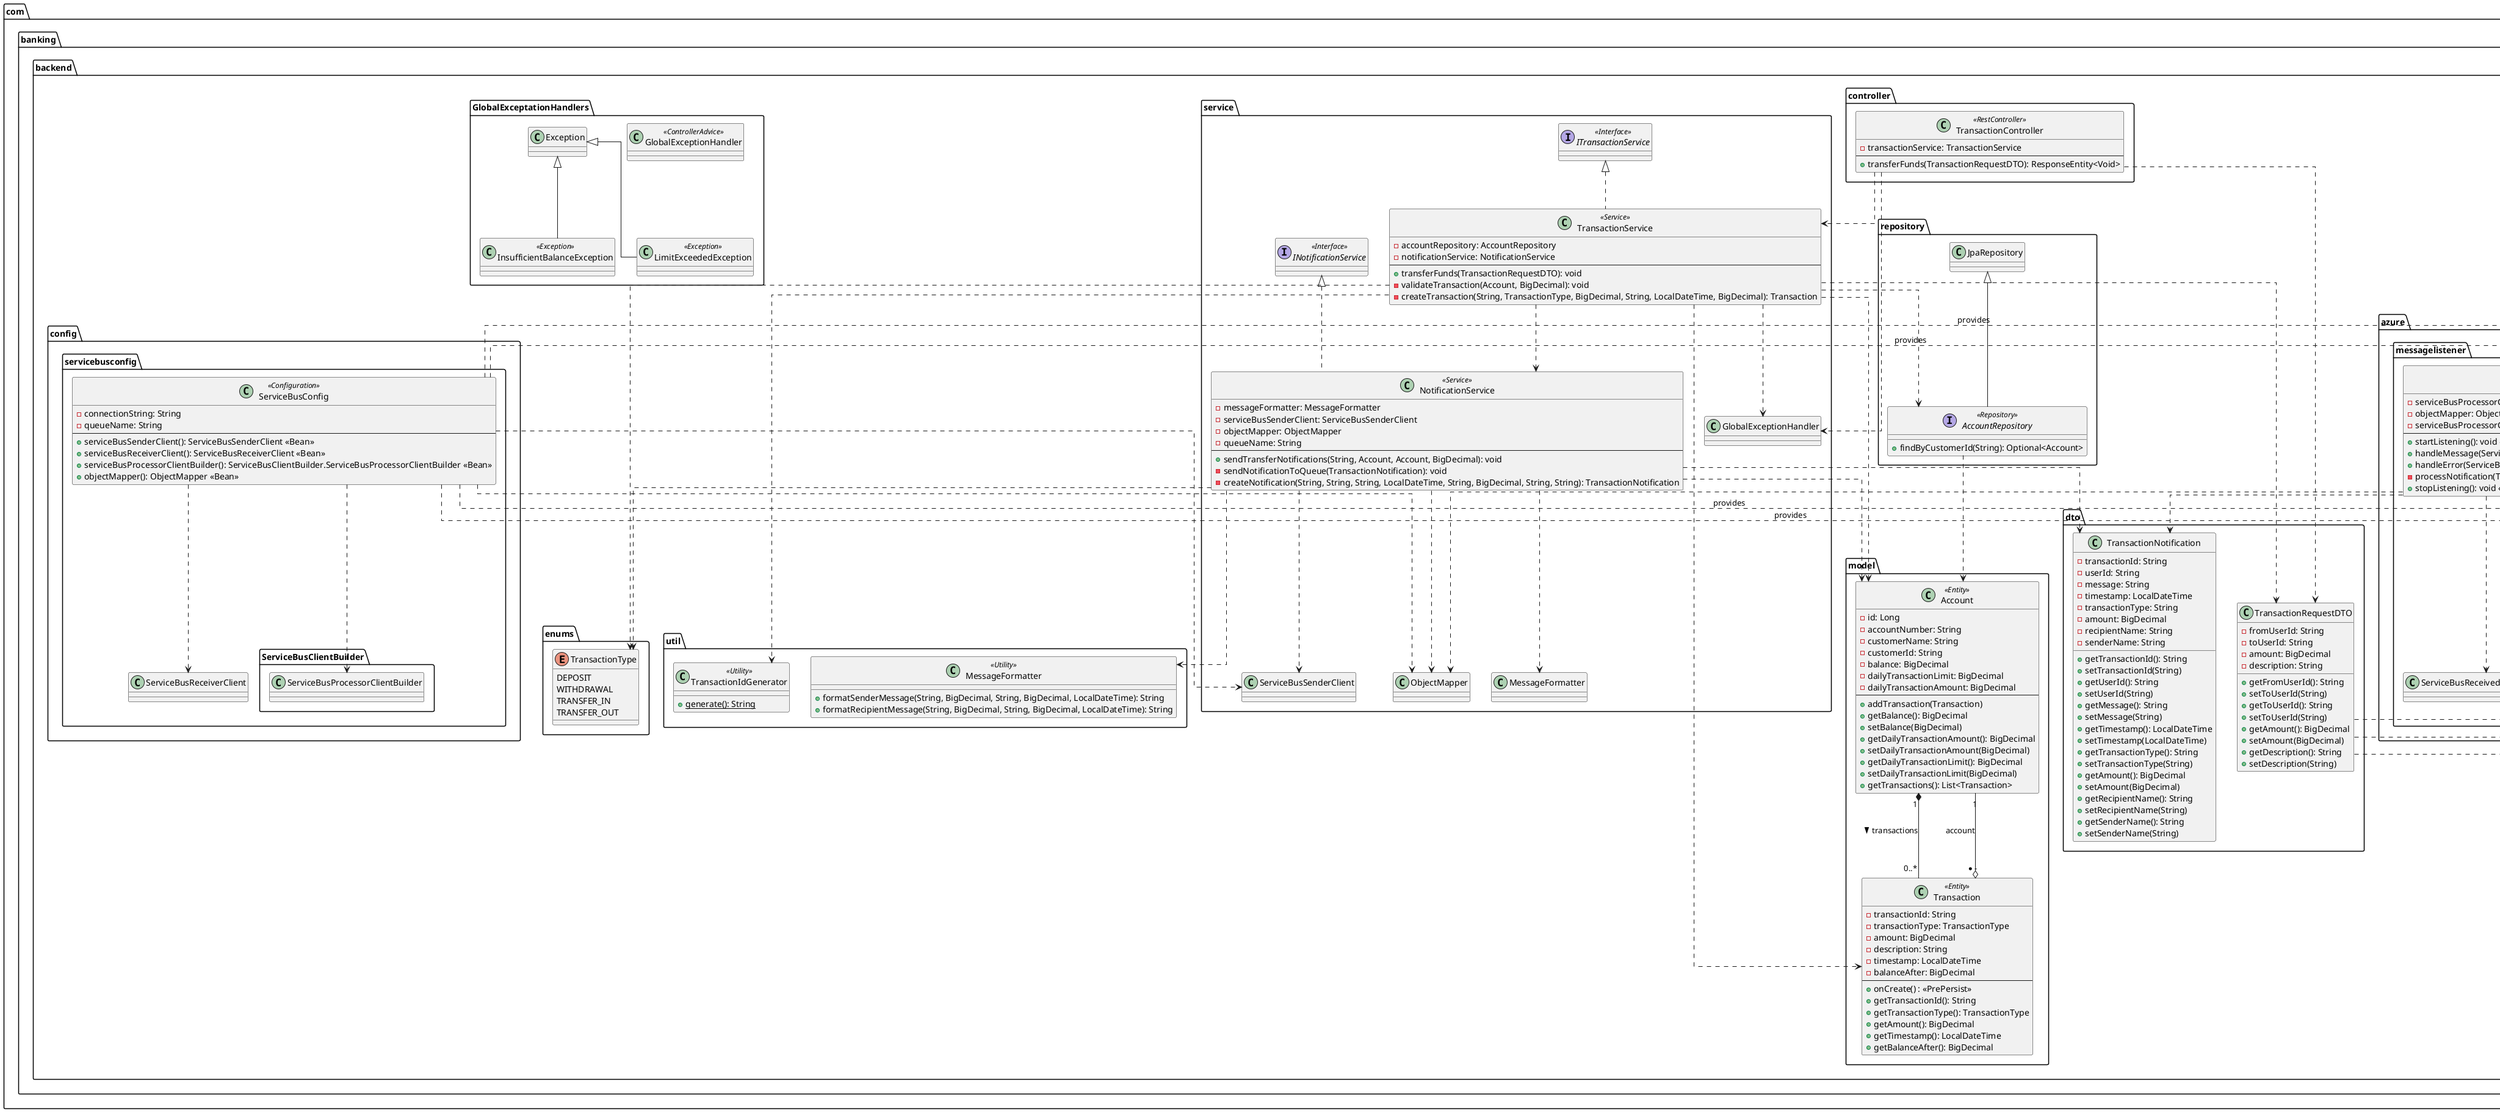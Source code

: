 @startuml
skinparam linetype ortho

' Enums
package com.banking.backend.enums {
  enum TransactionType {
    DEPOSIT
    WITHDRAWAL
    TRANSFER_IN
    TRANSFER_OUT
  }
}

' DTOs
package com.banking.backend.dto {
  class TransactionRequestDTO {
    - fromUserId: String
    - toUserId: String
    - amount: BigDecimal
    - description: String
    + getFromUserId(): String
    + setToUserId(String)
    + getToUserId(): String
    + setToUserId(String)
    + getAmount(): BigDecimal
    + setAmount(BigDecimal)
    + getDescription(): String
    + setDescription(String)
  }

  class TransactionNotification {
    - transactionId: String
    - userId: String
    - message: String
    - timestamp: LocalDateTime
    - transactionType: String
    - amount: BigDecimal
    - recipientName: String
    - senderName: String
    + getTransactionId(): String
    + setTransactionId(String)
    + getUserId(): String
    + setUserId(String)
    + getMessage(): String
    + setMessage(String)
    + getTimestamp(): LocalDateTime
    + setTimestamp(LocalDateTime)
    + getTransactionType(): String
    + setTransactionType(String)
    + getAmount(): BigDecimal
    + setAmount(BigDecimal)
    + getRecipientName(): String
    + setRecipientName(String)
    + getSenderName(): String
    + setSenderName(String)
  }
}

' Models (Entities)
package com.banking.backend.model {
  class Account <<Entity>> {
    - id: Long
    - accountNumber: String
    - customerName: String
    - customerId: String
    - balance: BigDecimal
    - dailyTransactionLimit: BigDecimal
    - dailyTransactionAmount: BigDecimal
    --
    + addTransaction(Transaction)
    ' Lombok generates getters/setters implicitly, but including for clarity
    + getBalance(): BigDecimal
    + setBalance(BigDecimal)
    + getDailyTransactionAmount(): BigDecimal
    + setDailyTransactionAmount(BigDecimal)
    + getDailyTransactionLimit(): BigDecimal
    + setDailyTransactionLimit(BigDecimal)
    + getTransactions(): List<Transaction>
  }

  class Transaction <<Entity>> {
    - transactionId: String
    - transactionType: TransactionType
    - amount: BigDecimal
    - description: String
    - timestamp: LocalDateTime
    - balanceAfter: BigDecimal
    --
    + onCreate() : <<PrePersist>>
    ' Lombok generates getters/setters implicitly, but including for clarity
    + getTransactionId(): String
    + getTransactionType(): TransactionType
    + getAmount(): BigDecimal
    + getTimestamp(): LocalDateTime
    + getBalanceAfter(): BigDecimal
  }

  Account "1" *-- "0..*" Transaction : transactions >
  Transaction "*-" o-- "1" Account : account
}

' Repositories
package com.banking.backend.repository {
  interface AccountRepository <<Repository>> {
    + findByCustomerId(String): Optional<Account>
  }
  JpaRepository <|-- AccountRepository
  AccountRepository ..> Account
}

' Services
package com.banking.backend.service {
  interface ITransactionService <<Interface>>
  interface INotificationService <<Interface>>

  class TransactionService <<Service>> {
    - accountRepository: AccountRepository
    - notificationService: NotificationService
    --
    + transferFunds(TransactionRequestDTO): void
    - validateTransaction(Account, BigDecimal): void
    - createTransaction(String, TransactionType, BigDecimal, String, LocalDateTime, BigDecimal): Transaction
  }

  class NotificationService <<Service>> {
    - messageFormatter: MessageFormatter
    - serviceBusSenderClient: ServiceBusSenderClient
    - objectMapper: ObjectMapper
    - queueName: String
    --
    + sendTransferNotifications(String, Account, Account, BigDecimal): void
    - sendNotificationToQueue(TransactionNotification): void
    - createNotification(String, String, String, LocalDateTime, String, BigDecimal, String, String): TransactionNotification
  }

  ITransactionService <|.. TransactionService
  INotificationService <|.. NotificationService

  TransactionService ..> AccountRepository
  TransactionService ..> NotificationService
  TransactionService ..> TransactionRequestDTO
  TransactionService ..> Account
  TransactionService ..> Transaction
  TransactionService ..> TransactionType
  TransactionService ..> GlobalExceptionHandler

  NotificationService ..> MessageFormatter
  NotificationService ..> ServiceBusSenderClient
  NotificationService ..> ObjectMapper
  NotificationService ..> TransactionNotification
  NotificationService ..> TransactionType
  NotificationService ..> Account

}

' Controllers
package com.banking.backend.controller {
  class TransactionController <<RestController>> {
    - transactionService: TransactionService
    --
    + transferFunds(TransactionRequestDTO): ResponseEntity<Void>
  }
  TransactionController ..> TransactionService
  TransactionController ..> TransactionRequestDTO
  TransactionController ..> GlobalExceptionHandler
}

' Azure Message Listener
package com.banking.backend.azure.messagelistener {
  class NotificationProcessor <<Component>> {
    - serviceBusProcessorClientBuilder: ServiceBusClientBuilder.ServiceBusProcessorClientBuilder
    - objectMapper: ObjectMapper
    - serviceBusProcessorClient: ServiceBusProcessorClient
    --
    + startListening(): void <<PostConstruct>>
    + handleMessage(ServiceBusReceivedMessageContext): void
    + handleError(ServiceBusErrorContext): void
    - processNotification(TransactionNotification): void
    + stopListening(): void <<PreDestroy>>
  }
  NotificationProcessor ..> ServiceBusClientBuilder.ServiceBusProcessorClientBuilder
  NotificationProcessor ..> ObjectMapper
  NotificationProcessor ..> ServiceBusReceivedMessageContext
  NotificationProcessor ..> ServiceBusErrorContext
  NotificationProcessor ..> TransactionNotification
}

' Configuration
package com.banking.backend.config.servicebusconfig {
  class ServiceBusConfig <<Configuration>> {
    - connectionString: String
    - queueName: String
    --
    + serviceBusSenderClient(): ServiceBusSenderClient <<Bean>>
    + serviceBusReceiverClient(): ServiceBusReceiverClient <<Bean>>
    + serviceBusProcessorClientBuilder(): ServiceBusClientBuilder.ServiceBusProcessorClientBuilder <<Bean>>
    + objectMapper(): ObjectMapper <<Bean>>
  }
  ServiceBusConfig ..> ServiceBusSenderClient
  ServiceBusConfig ..> ServiceBusReceiverClient
  ServiceBusConfig ..> ServiceBusClientBuilder.ServiceBusProcessorClientBuilder
  ServiceBusConfig ..> ObjectMapper
}

' Utilities (Inferred/Provided)
package com.banking.backend.util {
  class TransactionIdGenerator <<Utility>> {
    + {static} generate(): String
  }
  class MessageFormatter <<Utility>> {
    + formatSenderMessage(String, BigDecimal, String, BigDecimal, LocalDateTime): String
    + formatRecipientMessage(String, BigDecimal, String, BigDecimal, LocalDateTime): String
  }
  TransactionService ..> TransactionIdGenerator
  NotificationService ..> MessageFormatter
}

' Global Exception Handlers (Inferred from usage)
package com.banking.backend.GlobalExceptationHandlers {
  class GlobalExceptionHandler <<ControllerAdvice>>
  class InsufficientBalanceException <<Exception>>
  class LimitExceededException <<Exception>>

  Exception <|-- InsufficientBalanceException
  Exception <|-- LimitExceededException
}

' External/Framework Classes (Simplified for diagram clarity)
class JpaRepository <<Spring Data JPA>>
class ResponseEntity <<Spring Web>>
class ServiceBusSenderClient <<Azure SDK>>
class ServiceBusReceiverClient <<Azure SDK>>
class ServiceBusProcessorClient <<Azure SDK>>
class ServiceBusClientBuilder <<Azure SDK>>
class ServiceBusReceivedMessageContext <<Azure SDK>>
class ServiceBusErrorContext <<Azure SDK>>
class ObjectMapper <<Jackson>>
class Logger <<SLF4J>>
class ServiceBusProcessorClientBuilder <<Azure SDK>>

TransactionRequestDTO ..> jakarta.validation.constraints.NotBlank
TransactionRequestDTO ..> jakarta.validation.constraints.NotNull
TransactionRequestDTO ..> jakarta.validation.constraints.DecimalMin

' Link Beans with where they are provided
ServiceBusConfig .right.> ServiceBusSenderClient : provides
ServiceBusConfig .right.> ServiceBusReceiverClient : provides
ServiceBusConfig .right.> ServiceBusProcessorClientBuilder : provides
ServiceBusConfig .right.> ObjectMapper : provides

@enduml